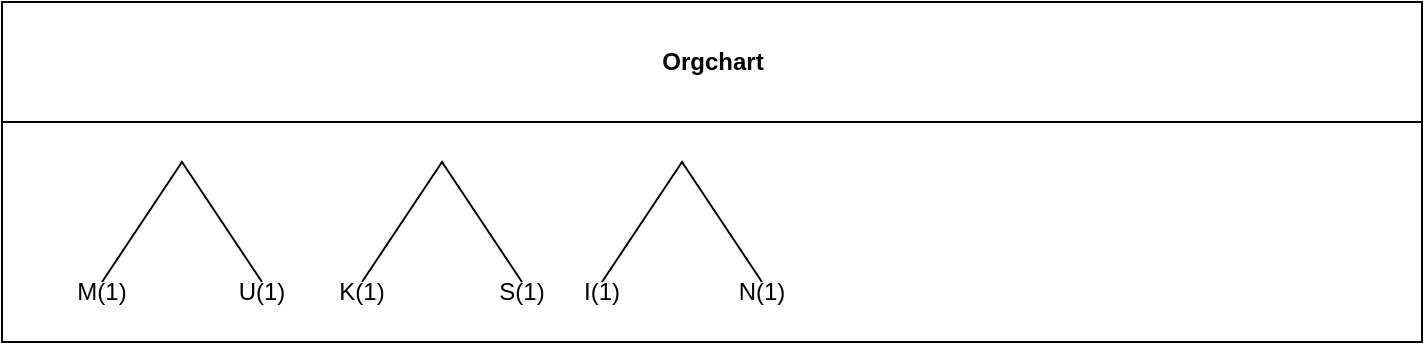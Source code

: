 <mxfile version="20.7.4" type="github">
  <diagram id="prtHgNgQTEPvFCAcTncT" name="Page-1">
    <mxGraphModel dx="880" dy="484" grid="1" gridSize="10" guides="1" tooltips="1" connect="1" arrows="1" fold="1" page="1" pageScale="1" pageWidth="827" pageHeight="1169" math="0" shadow="0">
      <root>
        <mxCell id="0" />
        <mxCell id="1" parent="0" />
        <mxCell id="dNxyNK7c78bLwvsdeMH5-11" value="Orgchart" style="swimlane;html=1;startSize=60;horizontal=1;containerType=tree;glass=0;" parent="1" vertex="1">
          <mxGeometry x="30" y="90" width="710" height="170" as="geometry">
            <mxRectangle x="40" y="80" width="90" height="60" as="alternateBounds" />
          </mxGeometry>
        </mxCell>
        <mxCell id="Kh5-a1hm-zU1jlzU3HGA-1" value="" style="endArrow=none;html=1;rounded=0;" edge="1" parent="dNxyNK7c78bLwvsdeMH5-11">
          <mxGeometry width="50" height="50" relative="1" as="geometry">
            <mxPoint x="50" y="140" as="sourcePoint" />
            <mxPoint x="130" y="140" as="targetPoint" />
            <Array as="points">
              <mxPoint x="90" y="80" />
            </Array>
          </mxGeometry>
        </mxCell>
        <mxCell id="Kh5-a1hm-zU1jlzU3HGA-2" value="M(1)" style="text;html=1;strokeColor=none;fillColor=none;align=center;verticalAlign=middle;whiteSpace=wrap;rounded=0;" vertex="1" parent="dNxyNK7c78bLwvsdeMH5-11">
          <mxGeometry x="20" y="130" width="60" height="30" as="geometry" />
        </mxCell>
        <mxCell id="Kh5-a1hm-zU1jlzU3HGA-3" value="U(1)" style="text;html=1;strokeColor=none;fillColor=none;align=center;verticalAlign=middle;whiteSpace=wrap;rounded=0;" vertex="1" parent="dNxyNK7c78bLwvsdeMH5-11">
          <mxGeometry x="100" y="130" width="60" height="30" as="geometry" />
        </mxCell>
        <mxCell id="Kh5-a1hm-zU1jlzU3HGA-4" value="" style="endArrow=none;html=1;rounded=0;" edge="1" parent="dNxyNK7c78bLwvsdeMH5-11">
          <mxGeometry width="50" height="50" relative="1" as="geometry">
            <mxPoint x="180" y="140" as="sourcePoint" />
            <mxPoint x="260" y="140" as="targetPoint" />
            <Array as="points">
              <mxPoint x="220" y="80" />
            </Array>
          </mxGeometry>
        </mxCell>
        <mxCell id="Kh5-a1hm-zU1jlzU3HGA-5" value="K(1)" style="text;html=1;strokeColor=none;fillColor=none;align=center;verticalAlign=middle;whiteSpace=wrap;rounded=0;" vertex="1" parent="dNxyNK7c78bLwvsdeMH5-11">
          <mxGeometry x="150" y="130" width="60" height="30" as="geometry" />
        </mxCell>
        <mxCell id="Kh5-a1hm-zU1jlzU3HGA-6" value="S(1)" style="text;html=1;strokeColor=none;fillColor=none;align=center;verticalAlign=middle;whiteSpace=wrap;rounded=0;" vertex="1" parent="dNxyNK7c78bLwvsdeMH5-11">
          <mxGeometry x="230" y="130" width="60" height="30" as="geometry" />
        </mxCell>
        <mxCell id="Kh5-a1hm-zU1jlzU3HGA-7" value="" style="endArrow=none;html=1;rounded=0;" edge="1" parent="dNxyNK7c78bLwvsdeMH5-11">
          <mxGeometry width="50" height="50" relative="1" as="geometry">
            <mxPoint x="300" y="140" as="sourcePoint" />
            <mxPoint x="380" y="140" as="targetPoint" />
            <Array as="points">
              <mxPoint x="340" y="80" />
            </Array>
          </mxGeometry>
        </mxCell>
        <mxCell id="Kh5-a1hm-zU1jlzU3HGA-8" value="I(1)" style="text;html=1;strokeColor=none;fillColor=none;align=center;verticalAlign=middle;whiteSpace=wrap;rounded=0;" vertex="1" parent="dNxyNK7c78bLwvsdeMH5-11">
          <mxGeometry x="270" y="130" width="60" height="30" as="geometry" />
        </mxCell>
        <mxCell id="Kh5-a1hm-zU1jlzU3HGA-9" value="N(1)" style="text;html=1;strokeColor=none;fillColor=none;align=center;verticalAlign=middle;whiteSpace=wrap;rounded=0;" vertex="1" parent="dNxyNK7c78bLwvsdeMH5-11">
          <mxGeometry x="350" y="130" width="60" height="30" as="geometry" />
        </mxCell>
      </root>
    </mxGraphModel>
  </diagram>
</mxfile>
